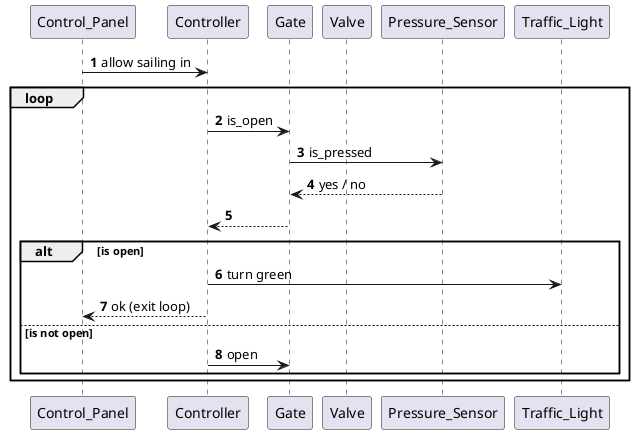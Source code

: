 @startuml
autonumber
participant Control_Panel as CP
participant Controller as C
participant Gate as G
participant Valve as V
participant Pressure_Sensor as PS
participant Traffic_Light as TF



CP		->		C:		allow sailing in
loop
C		->		G:		is_open
G		->		PS:		is_pressed
PS		-->		G:		yes / no
G		-->		C
alt is open
C		->		TF:		turn green
C		-->		CP:		ok (exit loop)
else is not open
C		->		G:		open
end
end

@enduml